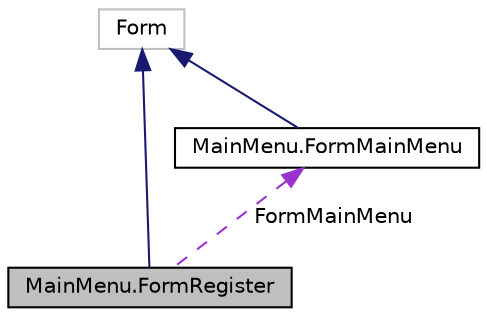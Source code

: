 digraph "MainMenu.FormRegister"
{
 // LATEX_PDF_SIZE
  edge [fontname="Helvetica",fontsize="10",labelfontname="Helvetica",labelfontsize="10"];
  node [fontname="Helvetica",fontsize="10",shape=record];
  Node2 [label="MainMenu.FormRegister",height=0.2,width=0.4,color="black", fillcolor="grey75", style="filled", fontcolor="black",tooltip=" "];
  Node3 -> Node2 [dir="back",color="midnightblue",fontsize="10",style="solid",fontname="Helvetica"];
  Node3 [label="Form",height=0.2,width=0.4,color="grey75", fillcolor="white", style="filled",tooltip=" "];
  Node4 -> Node2 [dir="back",color="darkorchid3",fontsize="10",style="dashed",label=" FormMainMenu" ,fontname="Helvetica"];
  Node4 [label="MainMenu.FormMainMenu",height=0.2,width=0.4,color="black", fillcolor="white", style="filled",URL="$class_main_menu_1_1_form_main_menu.html",tooltip="This is the form for the main menu"];
  Node3 -> Node4 [dir="back",color="midnightblue",fontsize="10",style="solid",fontname="Helvetica"];
}
